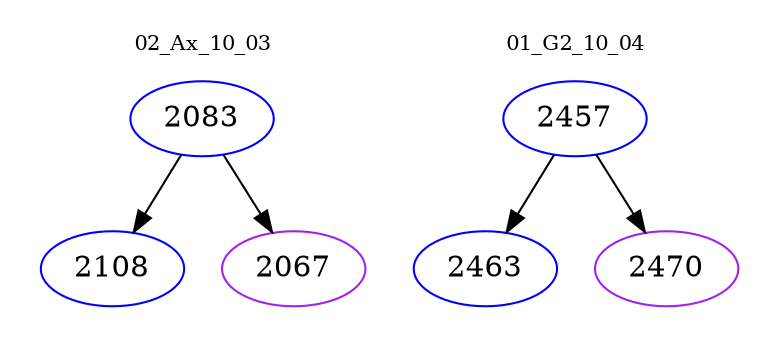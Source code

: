 digraph{
subgraph cluster_0 {
color = white
label = "02_Ax_10_03";
fontsize=10;
T0_2083 [label="2083", color="blue"]
T0_2083 -> T0_2108 [color="black"]
T0_2108 [label="2108", color="blue"]
T0_2083 -> T0_2067 [color="black"]
T0_2067 [label="2067", color="purple"]
}
subgraph cluster_1 {
color = white
label = "01_G2_10_04";
fontsize=10;
T1_2457 [label="2457", color="blue"]
T1_2457 -> T1_2463 [color="black"]
T1_2463 [label="2463", color="blue"]
T1_2457 -> T1_2470 [color="black"]
T1_2470 [label="2470", color="purple"]
}
}

